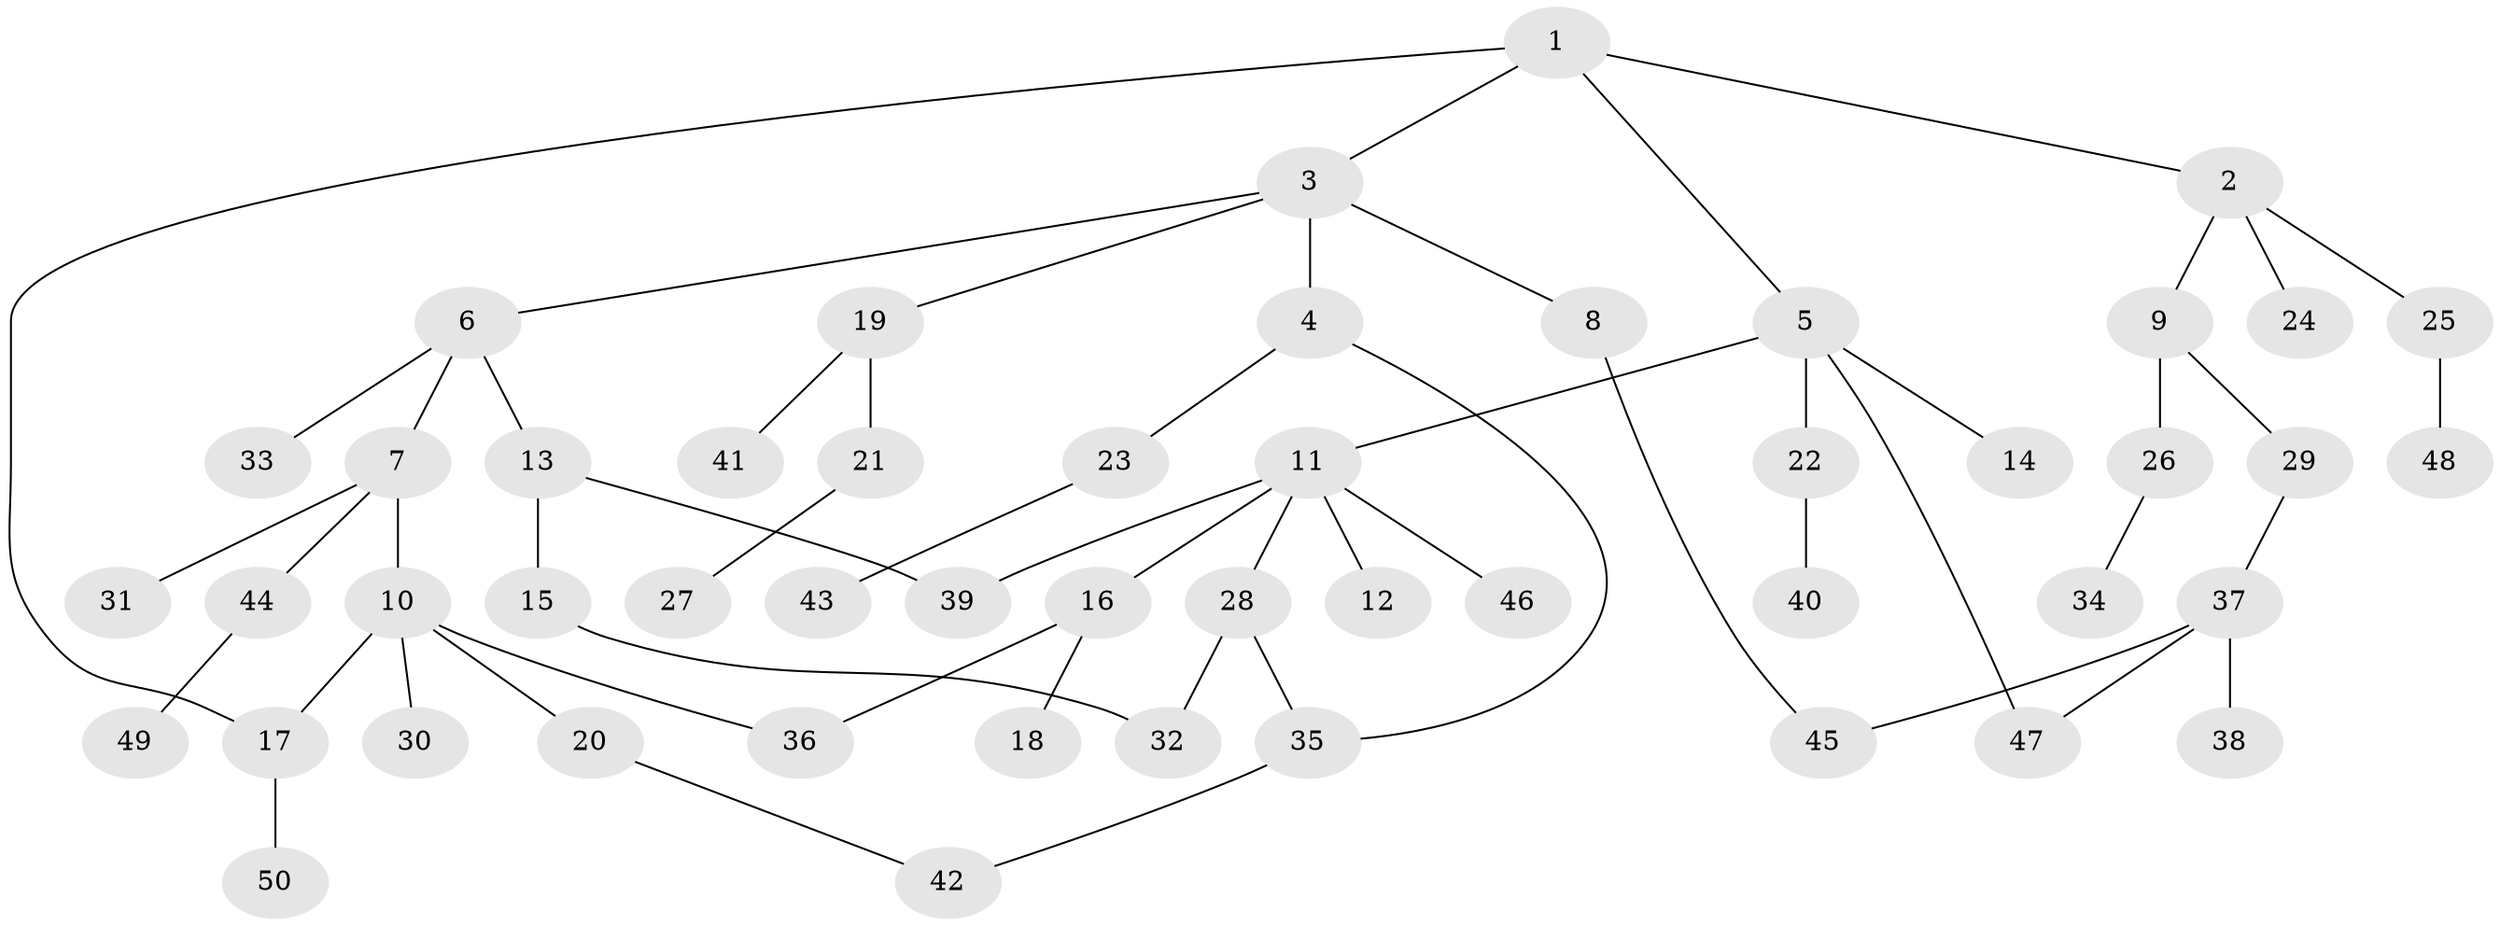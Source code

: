 // coarse degree distribution, {1: 0.5, 2: 0.26666666666666666, 4: 0.1, 5: 0.03333333333333333, 7: 0.06666666666666667, 8: 0.03333333333333333}
// Generated by graph-tools (version 1.1) at 2025/45/03/04/25 21:45:56]
// undirected, 50 vertices, 57 edges
graph export_dot {
graph [start="1"]
  node [color=gray90,style=filled];
  1;
  2;
  3;
  4;
  5;
  6;
  7;
  8;
  9;
  10;
  11;
  12;
  13;
  14;
  15;
  16;
  17;
  18;
  19;
  20;
  21;
  22;
  23;
  24;
  25;
  26;
  27;
  28;
  29;
  30;
  31;
  32;
  33;
  34;
  35;
  36;
  37;
  38;
  39;
  40;
  41;
  42;
  43;
  44;
  45;
  46;
  47;
  48;
  49;
  50;
  1 -- 2;
  1 -- 3;
  1 -- 5;
  1 -- 17;
  2 -- 9;
  2 -- 24;
  2 -- 25;
  3 -- 4;
  3 -- 6;
  3 -- 8;
  3 -- 19;
  4 -- 23;
  4 -- 35;
  5 -- 11;
  5 -- 14;
  5 -- 22;
  5 -- 47;
  6 -- 7;
  6 -- 13;
  6 -- 33;
  7 -- 10;
  7 -- 31;
  7 -- 44;
  8 -- 45;
  9 -- 26;
  9 -- 29;
  10 -- 20;
  10 -- 30;
  10 -- 36;
  10 -- 17;
  11 -- 12;
  11 -- 16;
  11 -- 28;
  11 -- 46;
  11 -- 39;
  13 -- 15;
  13 -- 39;
  15 -- 32;
  16 -- 18;
  16 -- 36;
  17 -- 50;
  19 -- 21;
  19 -- 41;
  20 -- 42;
  21 -- 27;
  22 -- 40;
  23 -- 43;
  25 -- 48;
  26 -- 34;
  28 -- 35;
  28 -- 32;
  29 -- 37;
  35 -- 42;
  37 -- 38;
  37 -- 45;
  37 -- 47;
  44 -- 49;
}
